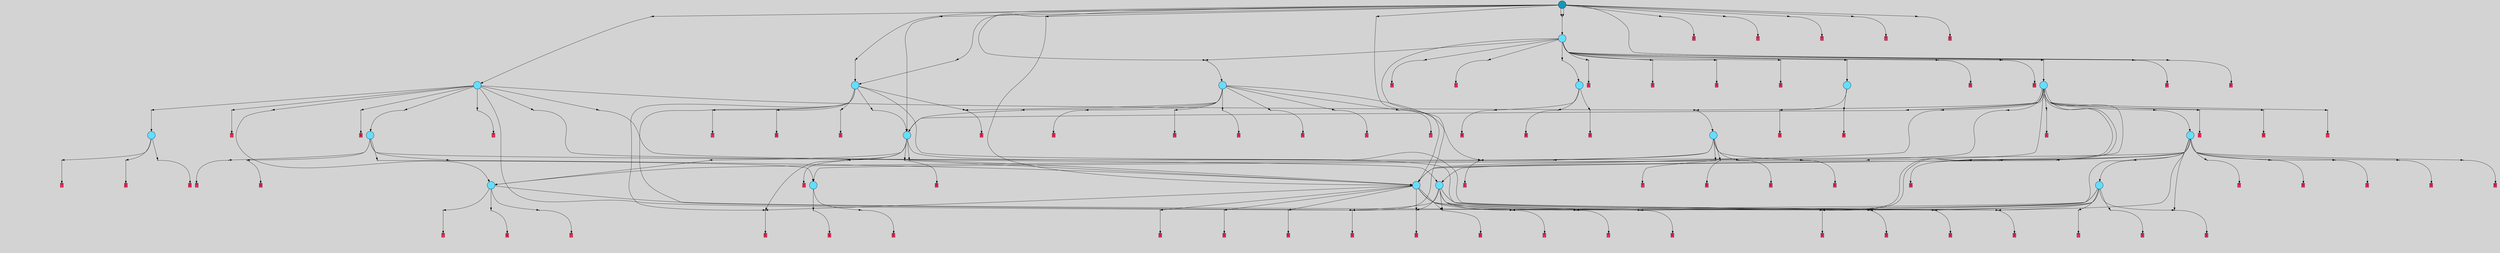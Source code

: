 // File exported with GEGELATI v1.3.1
// On the 2024-04-09 03:50:25
// With the File::TPGGraphDotExporter
digraph{
	graph[pad = "0.212, 0.055" bgcolor = lightgray]
	node[shape=circle style = filled label = ""]
		T2 [fillcolor="#66ddff"]
		T3 [fillcolor="#66ddff"]
		T4 [fillcolor="#66ddff"]
		T8 [fillcolor="#66ddff"]
		T137 [fillcolor="#66ddff"]
		T171 [fillcolor="#66ddff"]
		T191 [fillcolor="#66ddff"]
		T227 [fillcolor="#66ddff"]
		T237 [fillcolor="#66ddff"]
		T289 [fillcolor="#66ddff"]
		T340 [fillcolor="#66ddff"]
		T382 [fillcolor="#66ddff"]
		T428 [fillcolor="#66ddff"]
		T506 [fillcolor="#66ddff"]
		T552 [fillcolor="#66ddff"]
		T562 [fillcolor="#66ddff"]
		T812 [fillcolor="#66ddff"]
		T925 [fillcolor="#1199bb"]
		P23340 [fillcolor="#cccccc" shape=point] //
		I23340 [shape=box style=invis label="0|1&4|1#2|2#0|7#2|7#2|5#2|4&#92;n8|5&4|2#2|6#4|6#2|6#2|7#1|6&#92;n0|6&0|3#1|6#4|2#4|4#2|1#2|1&#92;n1|3&2|0#4|3#2|4#3|2#2|6#4|1&#92;n3|6&1|2#3|5#1|1#0|2#0|4#1|3&#92;n5|6&3|4#3|7#1|4#3|6#0|2#1|5&#92;n2|4&4|2#0|1#2|6#1|7#1|6#0|5&#92;n7|1&0|5#3|6#4|2#0|5#3|7#1|2&#92;n6|4&2|1#0|0#0|1#1|3#0|6#2|3&#92;n"]
		P23340 -> I23340[style=invis]
		A15282 [fillcolor="#ff3366" shape=box margin=0.03 width=0 height=0 label="2"]
		T2 -> P23340 -> A15282
		P23341 [fillcolor="#cccccc" shape=point] //
		I23341 [shape=box style=invis label="2|7&2|3#2|3#3|0#0|7#0|0#0|1&#92;n4|3&0|3#4|1#4|2#0|5#3|3#2|5&#92;n0|3&0|7#0|6#4|6#3|7#4|4#3|7&#92;n2|4&4|0#2|6#3|1#1|5#3|1#3|2&#92;n2|3&0|7#4|3#4|7#1|7#2|5#0|6&#92;n8|2&4|2#2|5#4|7#4|6#0|4#2|2&#92;n3|4&2|4#0|5#2|4#1|0#0|2#3|2&#92;n3|3&1|2#1|1#2|5#4|5#3|1#3|7&#92;n3|1&2|3#2|3#0|6#1|5#4|3#0|7&#92;n8|2&4|5#3|5#4|6#4|7#3|4#0|2&#92;n"]
		P23341 -> I23341[style=invis]
		A15283 [fillcolor="#ff3366" shape=box margin=0.03 width=0 height=0 label="3"]
		T2 -> P23341 -> A15283
		P23342 [fillcolor="#cccccc" shape=point] //
		I23342 [shape=box style=invis label="6|7&1|4#2|2#2|0#4|2#2|7#0|5&#92;n3|3&0|3#0|3#4|2#2|1#0|3#1|2&#92;n8|2&0|6#0|0#4|2#1|3#1|3#2|0&#92;n5|1&3|6#1|7#2|1#4|4#1|7#0|5&#92;n4|4&0|6#0|2#2|5#4|1#4|7#3|0&#92;n"]
		P23342 -> I23342[style=invis]
		A15284 [fillcolor="#ff3366" shape=box margin=0.03 width=0 height=0 label="3"]
		T3 -> P23342 -> A15284
		P23343 [fillcolor="#cccccc" shape=point] //
		I23343 [shape=box style=invis label="1|6&1|6#1|5#3|1#0|7#3|7#1|5&#92;n3|1&2|2#2|5#3|6#4|6#1|1#0|0&#92;n1|7&3|5#1|3#4|5#0|1#1|4#0|1&#92;n5|4&4|1#1|0#3|3#3|5#2|1#3|0&#92;n1|7&0|0#4|5#2|6#2|3#3|2#2|4&#92;n7|4&1|1#0|3#4|0#0|5#3|0#2|7&#92;n4|0&1|3#4|7#4|6#3|3#1|4#4|7&#92;n0|7&0|1#1|7#3|7#4|0#1|6#0|4&#92;n"]
		P23343 -> I23343[style=invis]
		A15285 [fillcolor="#ff3366" shape=box margin=0.03 width=0 height=0 label="4"]
		T3 -> P23343 -> A15285
		P23344 [fillcolor="#cccccc" shape=point] //
		I23344 [shape=box style=invis label="7|5&0|3#1|0#2|6#1|7#3|5#0|0&#92;n1|2&2|4#2|4#4|4#1|6#1|6#2|6&#92;n5|2&1|0#4|3#0|6#3|0#4|3#1|4&#92;n"]
		P23344 -> I23344[style=invis]
		A15286 [fillcolor="#ff3366" shape=box margin=0.03 width=0 height=0 label="4"]
		T4 -> P23344 -> A15286
		P23345 [fillcolor="#cccccc" shape=point] //
		I23345 [shape=box style=invis label="2|0&4|6#2|5#0|1#1|1#4|7#4|3&#92;n5|1&0|2#4|0#1|4#4|4#2|6#0|7&#92;n7|4&3|5#1|5#0|4#0|4#2|1#0|7&#92;n6|2&2|3#3|1#2|3#4|6#2|2#2|0&#92;n3|2&1|6#1|6#2|0#1|1#0|1#1|1&#92;n7|0&3|6#2|0#3|4#1|6#0|2#0|4&#92;n8|7&3|6#2|1#3|0#2|2#3|3#3|6&#92;n5|5&1|5#1|7#2|5#2|6#0|1#1|7&#92;n7|7&1|5#0|3#2|0#3|5#1|6#0|4&#92;n1|3&1|0#1|6#4|1#4|6#3|7#1|2&#92;n"]
		P23345 -> I23345[style=invis]
		A15287 [fillcolor="#ff3366" shape=box margin=0.03 width=0 height=0 label="5"]
		T4 -> P23345 -> A15287
		P23346 [fillcolor="#cccccc" shape=point] //
		I23346 [shape=box style=invis label="8|4&2|6#2|2#0|1#4|0#1|2#1|7&#92;n4|0&3|3#3|3#0|1#3|3#2|6#3|4&#92;n7|2&2|7#3|3#2|1#2|2#0|7#2|1&#92;n0|1&0|2#4|6#2|2#0|7#2|6#0|1&#92;n6|0&0|2#3|3#1|5#4|7#3|7#0|3&#92;n6|2&4|3#3|0#4|7#1|3#0|6#3|0&#92;n8|0&0|5#1|5#4|7#2|5#4|1#1|6&#92;n5|6&1|3#2|2#4|7#3|5#1|1#0|7&#92;n3|6&1|7#4|4#4|0#1|0#0|7#1|6&#92;n"]
		P23346 -> I23346[style=invis]
		A15288 [fillcolor="#ff3366" shape=box margin=0.03 width=0 height=0 label="8"]
		T8 -> P23346 -> A15288
		P23347 [fillcolor="#cccccc" shape=point] //
		I23347 [shape=box style=invis label="5|7&0|1#0|5#3|3#0|5#0|5#1|7&#92;n6|0&3|0#0|7#0|1#1|6#1|6#0|6&#92;n"]
		P23347 -> I23347[style=invis]
		A15289 [fillcolor="#ff3366" shape=box margin=0.03 width=0 height=0 label="0"]
		T8 -> P23347 -> A15289
		P23348 [fillcolor="#cccccc" shape=point] //
		I23348 [shape=box style=invis label="2|1&3|2#3|6#3|5#0|0#2|5#2|0&#92;n4|2&3|7#0|7#4|2#1|3#2|4#2|6&#92;n4|5&4|4#2|0#3|0#4|2#3|7#0|0&#92;n4|1&1|6#2|0#0|3#0|5#4|0#1|4&#92;n"]
		P23348 -> I23348[style=invis]
		A15290 [fillcolor="#ff3366" shape=box margin=0.03 width=0 height=0 label="7"]
		T2 -> P23348 -> A15290
		P23349 [fillcolor="#cccccc" shape=point] //
		I23349 [shape=box style=invis label="8|1&1|6#4|7#3|3#4|1#4|4#2|5&#92;n3|7&2|7#0|6#4|6#2|3#1|7#2|3&#92;n1|4&0|2#4|3#0|5#2|4#2|4#3|6&#92;n4|5&0|7#3|0#4|0#3|3#0|6#1|4&#92;n2|5&0|1#3|6#4|7#1|5#3|6#3|1&#92;n6|0&2|1#3|4#0|1#3|5#3|4#1|5&#92;n1|5&3|3#2|6#4|6#0|2#4|5#1|1&#92;n"]
		P23349 -> I23349[style=invis]
		A15291 [fillcolor="#ff3366" shape=box margin=0.03 width=0 height=0 label="6"]
		T8 -> P23349 -> A15291
		P23350 [fillcolor="#cccccc" shape=point] //
		I23350 [shape=box style=invis label="7|4&2|2#4|7#4|1#1|7#2|6#1|6&#92;n4|7&1|0#0|3#1|1#4|6#3|5#4|5&#92;n0|3&0|7#4|4#4|4#2|0#4|2#0|6&#92;n6|0&3|2#4|6#4|3#0|4#3|4#3|5&#92;n"]
		P23350 -> I23350[style=invis]
		A15292 [fillcolor="#ff3366" shape=box margin=0.03 width=0 height=0 label="5"]
		T137 -> P23350 -> A15292
		P23351 [fillcolor="#cccccc" shape=point] //
		I23351 [shape=box style=invis label="8|5&3|5#3|6#4|4#2|4#0|1#4|6&#92;n6|7&4|7#2|5#1|4#4|4#1|4#0|6&#92;n3|0&3|1#2|0#2|3#2|3#4|1#4|3&#92;n4|1&0|4#0|6#3|1#1|1#2|1#4|7&#92;n"]
		P23351 -> I23351[style=invis]
		A15293 [fillcolor="#ff3366" shape=box margin=0.03 width=0 height=0 label="7"]
		T137 -> P23351 -> A15293
		P23352 [fillcolor="#cccccc" shape=point] //
		I23352 [shape=box style=invis label="4|0&2|6#1|4#1|6#0|7#3|5#3|3&#92;n4|7&1|6#4|5#3|1#1|5#0|3#2|5&#92;n4|0&1|7#4|0#0|5#0|2#1|3#0|7&#92;n"]
		P23352 -> I23352[style=invis]
		A15294 [fillcolor="#ff3366" shape=box margin=0.03 width=0 height=0 label="4"]
		T137 -> P23352 -> A15294
		P23353 [fillcolor="#cccccc" shape=point] //
		I23353 [shape=box style=invis label="2|0&3|1#2|5#4|4#0|6#3|7#0|6&#92;n3|2&4|3#3|3#0|0#4|2#3|3#0|4&#92;n"]
		P23353 -> I23353[style=invis]
		A15295 [fillcolor="#ff3366" shape=box margin=0.03 width=0 height=0 label="7"]
		T137 -> P23353 -> A15295
		P23354 [fillcolor="#cccccc" shape=point] //
		I23354 [shape=box style=invis label="0|5&0|1#0|4#0|6#0|3#4|6#3|5&#92;n5|5&3|6#2|2#1|7#1|2#3|4#1|3&#92;n5|3&2|4#4|6#2|0#0|6#4|6#1|1&#92;n0|6&1|3#2|7#0|3#0|2#4|6#3|3&#92;n1|7&4|0#1|1#0|4#0|0#4|7#2|2&#92;n6|0&2|0#2|2#0|3#2|2#3|6#2|6&#92;n2|1&4|2#4|3#3|2#4|1#1|0#4|2&#92;n0|6&1|7#3|7#1|6#3|2#3|7#3|5&#92;n"]
		P23354 -> I23354[style=invis]
		A15296 [fillcolor="#ff3366" shape=box margin=0.03 width=0 height=0 label="0"]
		T171 -> P23354 -> A15296
		P23355 [fillcolor="#cccccc" shape=point] //
		I23355 [shape=box style=invis label="8|4&2|1#4|4#1|0#4|6#4|3#3|4&#92;n"]
		P23355 -> I23355[style=invis]
		A15297 [fillcolor="#ff3366" shape=box margin=0.03 width=0 height=0 label="5"]
		T171 -> P23355 -> A15297
		P23356 [fillcolor="#cccccc" shape=point] //
		I23356 [shape=box style=invis label="6|0&3|2#4|6#4|3#0|4#3|4#3|5&#92;n0|3&0|7#4|4#4|4#2|0#4|2#3|6&#92;n4|7&1|0#0|3#1|1#4|6#3|5#4|5&#92;n"]
		P23356 -> I23356[style=invis]
		A15298 [fillcolor="#ff3366" shape=box margin=0.03 width=0 height=0 label="5"]
		T171 -> P23356 -> A15298
		P23357 [fillcolor="#cccccc" shape=point] //
		I23357 [shape=box style=invis label="8|2&4|3#3|3#0|0#4|2#3|3#0|3&#92;n2|5&0|2#3|0#2|3#1|7#3|3#1|1&#92;n2|0&3|1#2|5#4|4#0|6#3|7#0|6&#92;n7|7&1|4#3|0#2|1#4|7#3|2#2|2&#92;n"]
		P23357 -> I23357[style=invis]
		A15299 [fillcolor="#ff3366" shape=box margin=0.03 width=0 height=0 label="7"]
		T171 -> P23357 -> A15299
		P23358 [fillcolor="#cccccc" shape=point] //
		I23358 [shape=box style=invis label="4|7&1|0#0|3#1|1#4|6#3|5#4|5&#92;n6|0&3|2#4|6#4|3#0|4#3|4#3|0&#92;n0|3&0|7#4|4#4|4#2|0#4|2#0|6&#92;n"]
		P23358 -> I23358[style=invis]
		A15300 [fillcolor="#ff3366" shape=box margin=0.03 width=0 height=0 label="5"]
		T171 -> P23358 -> A15300
		P23359 [fillcolor="#cccccc" shape=point] //
		I23359 [shape=box style=invis label="3|7&4|0#2|7#4|5#2|0#1|4#0|4&#92;n4|1&3|1#0|0#4|4#4|6#0|6#4|7&#92;n0|3&4|0#0|2#3|6#1|2#2|6#3|6&#92;n0|0&1|2#2|5#3|1#3|7#1|2#1|0&#92;n3|5&0|7#3|6#4|0#0|4#1|1#1|2&#92;n0|2&0|4#0|4#4|3#3|2#4|4#1|1&#92;n4|3&3|5#3|2#4|4#3|7#1|0#1|0&#92;n"]
		P23359 -> I23359[style=invis]
		A15301 [fillcolor="#ff3366" shape=box margin=0.03 width=0 height=0 label="5"]
		T171 -> P23359 -> A15301
		P23360 [fillcolor="#cccccc" shape=point] //
		I23360 [shape=box style=invis label="4|1&1|7#2|4#2|0#1|2#4|5#4|3&#92;n8|5&0|4#0|5#2|5#4|7#3|7#2|3&#92;n0|5&0|1#2|4#0|6#4|3#4|6#4|5&#92;n1|4&0|0#2|6#0|2#1|2#4|3#0|6&#92;n3|1&2|3#2|6#0|3#1|6#4|4#3|0&#92;n0|0&0|1#1|7#3|5#0|2#1|0#3|7&#92;n8|6&1|7#2|7#0|1#1|5#4|1#2|3&#92;n"]
		P23360 -> I23360[style=invis]
		A15302 [fillcolor="#ff3366" shape=box margin=0.03 width=0 height=0 label="0"]
		T171 -> P23360 -> A15302
		P23361 [fillcolor="#cccccc" shape=point] //
		I23361 [shape=box style=invis label="2|5&0|2#3|0#2|3#1|7#3|3#1|1&#92;n3|2&4|3#3|3#0|0#4|2#3|3#0|3&#92;n2|0&3|1#2|5#4|4#0|6#3|7#0|6&#92;n"]
		P23361 -> I23361[style=invis]
		A15303 [fillcolor="#ff3366" shape=box margin=0.03 width=0 height=0 label="7"]
		T171 -> P23361 -> A15303
		P23362 [fillcolor="#cccccc" shape=point] //
		I23362 [shape=box style=invis label="3|0&3|3#4|2#2|1#2|2#1|4#0|4&#92;n4|6&4|4#2|0#3|0#4|2#3|7#3|0&#92;n4|1&1|6#2|0#0|3#0|5#4|0#1|4&#92;n2|1&3|2#3|6#3|5#0|0#2|5#2|0&#92;n"]
		P23362 -> I23362[style=invis]
		A15304 [fillcolor="#ff3366" shape=box margin=0.03 width=0 height=0 label="7"]
		T171 -> P23362 -> A15304
		P23363 [fillcolor="#cccccc" shape=point] //
		I23363 [shape=box style=invis label="8|2&0|6#0|0#4|3#1|3#1|3#0|0&#92;n0|2&3|2#3|1#1|0#2|6#4|4#3|1&#92;n0|0&1|3#4|6#1|2#4|4#3|6#1|6&#92;n2|3&0|2#2|3#1|4#4|4#2|1#3|0&#92;n8|2&1|1#4|3#4|3#0|6#0|5#0|4&#92;n3|1&3|7#4|4#4|6#1|7#3|5#4|3&#92;n"]
		P23363 -> I23363[style=invis]
		A15305 [fillcolor="#ff3366" shape=box margin=0.03 width=0 height=0 label="3"]
		T171 -> P23363 -> A15305
		T191 -> P23354
		T191 -> P23356
		T191 -> P23358
		P23364 [fillcolor="#cccccc" shape=point] //
		I23364 [shape=box style=invis label="3|7&4|0#2|7#4|5#2|0#1|4#0|4&#92;n0|2&0|4#0|4#4|3#3|2#4|4#1|1&#92;n0|0&1|2#2|5#3|1#3|7#1|2#1|0&#92;n8|5&0|7#3|6#4|0#0|4#1|1#1|2&#92;n0|3&4|0#0|2#3|6#1|2#2|6#3|6&#92;n4|3&3|5#3|2#4|4#3|7#1|0#1|0&#92;n"]
		P23364 -> I23364[style=invis]
		A15306 [fillcolor="#ff3366" shape=box margin=0.03 width=0 height=0 label="5"]
		T191 -> P23364 -> A15306
		T191 -> P23360
		T191 -> P23361
		T191 -> P23362
		T191 -> P23363
		P23365 [fillcolor="#cccccc" shape=point] //
		I23365 [shape=box style=invis label="0|6&1|7#3|7#1|6#3|2#3|7#3|5&#92;n5|3&2|4#4|6#2|0#0|6#4|6#1|1&#92;n0|4&1|3#2|7#0|3#0|2#4|6#3|3&#92;n1|7&4|0#1|1#0|4#0|0#4|7#2|2&#92;n6|0&2|0#2|2#0|3#2|2#3|6#2|6&#92;n2|1&4|2#4|3#3|2#4|1#1|0#4|2&#92;n0|5&0|1#0|4#0|6#0|3#4|6#3|5&#92;n"]
		P23365 -> I23365[style=invis]
		A15307 [fillcolor="#ff3366" shape=box margin=0.03 width=0 height=0 label="0"]
		T191 -> P23365 -> A15307
		T227 -> P23354
		P23366 [fillcolor="#cccccc" shape=point] //
		I23366 [shape=box style=invis label="4|7&1|0#0|3#1|1#4|6#3|5#4|5&#92;n0|0&1|7#4|4#4|4#2|0#4|2#0|6&#92;n1|4&4|3#2|4#2|7#1|3#0|2#1|5&#92;n"]
		P23366 -> I23366[style=invis]
		A15308 [fillcolor="#ff3366" shape=box margin=0.03 width=0 height=0 label="5"]
		T227 -> P23366 -> A15308
		T227 -> P23364
		P23367 [fillcolor="#cccccc" shape=point] //
		I23367 [shape=box style=invis label="4|1&1|7#2|4#2|0#1|2#4|5#4|3&#92;n1|4&0|0#2|6#0|2#1|2#4|3#0|6&#92;n0|5&0|1#2|4#0|6#4|3#4|6#4|5&#92;n8|5&0|4#0|5#2|5#4|7#3|7#2|3&#92;n3|2&2|3#2|6#0|3#1|6#4|4#3|0&#92;n0|0&0|1#1|7#3|5#0|2#1|0#3|7&#92;n8|6&1|7#2|7#0|1#1|5#4|1#2|3&#92;n8|3&1|3#0|6#1|5#4|5#3|7#0|5&#92;n"]
		P23367 -> I23367[style=invis]
		A15309 [fillcolor="#ff3366" shape=box margin=0.03 width=0 height=0 label="0"]
		T227 -> P23367 -> A15309
		T227 -> P23361
		T227 -> P23362
		T227 -> P23365
		P23368 [fillcolor="#cccccc" shape=point] //
		I23368 [shape=box style=invis label="4|7&4|5#3|7#3|2#2|6#0|0#0|0&#92;n5|3&0|4#4|6#2|0#0|6#4|6#3|1&#92;n4|1&1|1#2|4#2|0#1|2#4|5#4|3&#92;n0|5&0|1#0|4#0|6#0|3#4|6#3|7&#92;n8|1&4|2#4|3#3|2#4|1#1|0#4|6&#92;n0|0&3|1#1|7#3|5#4|2#1|0#3|7&#92;n3|4&3|6#0|2#1|7#0|7#2|3#3|5&#92;n2|5&4|7#2|4#1|2#4|0#4|6#4|4&#92;n"]
		P23368 -> I23368[style=invis]
		A15310 [fillcolor="#ff3366" shape=box margin=0.03 width=0 height=0 label="0"]
		T227 -> P23368 -> A15310
		P23369 [fillcolor="#cccccc" shape=point] //
		I23369 [shape=box style=invis label="1|6&2|4#0|1#2|5#4|2#0|6#0|6&#92;n5|3&0|0#3|5#0|2#4|3#0|4#1|1&#92;n4|3&2|1#0|6#1|0#4|6#3|2#3|4&#92;n4|4&4|4#4|3#1|2#1|0#2|0#4|1&#92;n0|1&1|2#3|2#2|4#1|5#4|3#4|1&#92;n2|0&0|1#3|5#4|6#3|5#4|7#3|1&#92;n"]
		P23369 -> I23369[style=invis]
		A15311 [fillcolor="#ff3366" shape=box margin=0.03 width=0 height=0 label="5"]
		T227 -> P23369 -> A15311
		P23370 [fillcolor="#cccccc" shape=point] //
		I23370 [shape=box style=invis label="5|3&4|4#4|6#2|0#0|6#2|6#3|1&#92;n6|1&0|0#3|1#2|7#1|3#4|6#0|5&#92;n4|0&0|7#1|0#4|4#1|3#1|2#3|7&#92;n0|5&0|1#2|4#0|6#0|3#4|6#4|4&#92;n4|1&2|5#0|3#2|5#3|4#4|5#1|6&#92;n8|1&2|2#4|3#3|2#4|1#1|0#4|6&#92;n8|6&1|7#2|7#1|6#2|5#4|1#3|3&#92;n0|0&0|1#1|7#3|5#4|2#1|0#3|7&#92;n"]
		P23370 -> I23370[style=invis]
		T237 -> P23370 -> T137
		P23371 [fillcolor="#cccccc" shape=point] //
		I23371 [shape=box style=invis label="1|3&2|5#1|3#4|7#3|4#0|0#1|3&#92;n1|2&1|2#2|6#1|4#0|4#0|5#4|6&#92;n6|0&3|7#4|6#4|6#1|5#0|6#3|0&#92;n0|5&2|3#1|4#3|4#0|4#3|2#0|4&#92;n8|1&4|0#4|3#3|5#1|6#2|2#0|0&#92;n8|7&1|0#4|1#2|1#3|1#1|7#0|2&#92;n3|7&3|3#3|7#4|1#2|5#1|3#2|2&#92;n1|2&3|6#4|6#2|5#3|5#0|3#3|3&#92;n6|1&1|3#2|1#1|1#3|0#2|2#4|1&#92;n2|7&1|3#2|7#1|4#4|1#1|5#3|1&#92;n"]
		P23371 -> I23371[style=invis]
		A15312 [fillcolor="#ff3366" shape=box margin=0.03 width=0 height=0 label="1"]
		T237 -> P23371 -> A15312
		P23372 [fillcolor="#cccccc" shape=point] //
		I23372 [shape=box style=invis label="4|7&1|2#0|1#0|5#3|5#2|5#4|4&#92;n3|0&4|5#1|5#1|2#0|2#3|1#4|0&#92;n2|6&1|2#0|4#3|1#4|1#1|6#0|6&#92;n"]
		P23372 -> I23372[style=invis]
		A15313 [fillcolor="#ff3366" shape=box margin=0.03 width=0 height=0 label="7"]
		T237 -> P23372 -> A15313
		P23373 [fillcolor="#cccccc" shape=point] //
		I23373 [shape=box style=invis label="0|0&0|4#1|7#3|5#4|2#1|0#3|7&#92;n4|1&1|7#2|4#2|0#1|2#4|5#4|3&#92;n4|3&4|3#4|3#2|6#0|4#2|6#0|0&#92;n5|3&0|4#4|6#2|0#0|6#4|6#3|1&#92;n8|6&1|7#2|7#1|1#1|5#4|1#3|3&#92;n7|7&4|4#0|1#3|4#4|1#4|3#2|3&#92;n0|5&0|1#2|4#0|6#0|3#4|6#4|4&#92;n"]
		P23373 -> I23373[style=invis]
		A15314 [fillcolor="#ff3366" shape=box margin=0.03 width=0 height=0 label="0"]
		T237 -> P23373 -> A15314
		P23374 [fillcolor="#cccccc" shape=point] //
		I23374 [shape=box style=invis label="4|1&1|7#2|4#2|0#1|2#4|5#4|3&#92;n0|0&0|1#1|7#3|5#4|2#1|0#3|7&#92;n0|5&0|1#2|4#0|6#0|3#4|6#4|4&#92;n8|1&4|2#4|3#3|2#4|1#1|0#4|6&#92;n8|6&1|7#2|7#1|1#1|5#4|1#3|3&#92;n5|3&0|4#4|6#2|0#0|6#4|6#3|1&#92;n"]
		P23374 -> I23374[style=invis]
		A15315 [fillcolor="#ff3366" shape=box margin=0.03 width=0 height=0 label="0"]
		T237 -> P23374 -> A15315
		P23375 [fillcolor="#cccccc" shape=point] //
		I23375 [shape=box style=invis label="8|5&0|7#3|3#0|6#3|3#1|1#4|7&#92;n5|3&0|4#4|6#2|0#0|6#4|6#3|1&#92;n4|1&1|1#2|4#2|0#1|2#4|5#4|3&#92;n8|1&4|2#4|3#3|2#3|1#1|0#4|6&#92;n0|5&0|1#0|4#0|6#0|3#4|6#3|7&#92;n0|0&2|1#1|7#3|5#4|2#1|0#3|7&#92;n4|7&4|5#3|7#3|2#2|6#0|0#0|0&#92;n3|4&3|6#0|2#1|7#0|7#2|3#3|5&#92;n2|5&4|7#2|4#1|2#4|0#4|6#4|4&#92;n"]
		P23375 -> I23375[style=invis]
		A15316 [fillcolor="#ff3366" shape=box margin=0.03 width=0 height=0 label="0"]
		T237 -> P23375 -> A15316
		P23376 [fillcolor="#cccccc" shape=point] //
		I23376 [shape=box style=invis label="7|7&3|3#3|3#0|3#0|6#4|2#0|1&#92;n5|1&1|2#2|4#0|5#0|7#0|0#2|1&#92;n8|4&4|6#0|7#2|2#0|1#1|6#3|6&#92;n4|4&2|6#0|7#0|6#3|0#1|3#4|3&#92;n3|2&0|4#4|0#2|3#1|6#3|2#4|5&#92;n0|0&0|1#1|7#3|5#4|2#3|0#1|7&#92;n0|3&0|6#1|3#4|4#1|3#1|3#4|5&#92;n0|5&0|1#0|4#0|6#0|2#1|6#3|7&#92;n5|7&1|1#0|0#4|3#4|0#4|3#4|0&#92;n"]
		P23376 -> I23376[style=invis]
		A15317 [fillcolor="#ff3366" shape=box margin=0.03 width=0 height=0 label="0"]
		T289 -> P23376 -> A15317
		T289 -> P23371
		P23377 [fillcolor="#cccccc" shape=point] //
		I23377 [shape=box style=invis label="7|0&1|7#4|2#4|2#4|4#3|4#1|0&#92;n6|6&1|3#0|5#3|3#3|7#3|3#2|0&#92;n7|3&1|3#4|4#4|7#2|7#4|0#1|2&#92;n5|2&1|3#4|1#0|3#0|1#3|0#3|6&#92;n0|7&3|1#4|7#3|4#2|0#2|0#1|1&#92;n"]
		P23377 -> I23377[style=invis]
		A15318 [fillcolor="#ff3366" shape=box margin=0.03 width=0 height=0 label="7"]
		T289 -> P23377 -> A15318
		P23378 [fillcolor="#cccccc" shape=point] //
		I23378 [shape=box style=invis label="7|0&0|4#1|7#0|3#0|2#1|6#3|2&#92;n1|2&0|4#4|7#3|4#1|2#0|1#3|6&#92;n6|1&3|7#0|7#0|7#1|3#1|2#2|7&#92;n4|1&0|0#2|3#1|2#2|7#4|2#1|3&#92;n0|1&3|6#3|0#2|3#0|3#4|7#3|2&#92;n6|3&2|7#1|0#4|7#1|1#2|5#0|5&#92;n"]
		P23378 -> I23378[style=invis]
		T289 -> P23378 -> T4
		P23379 [fillcolor="#cccccc" shape=point] //
		I23379 [shape=box style=invis label="7|5&0|2#3|1#0|5#2|7#3|6#3|2&#92;n8|1&2|4#2|7#4|4#0|3#3|6#2|4&#92;n4|3&1|1#0|1#4|5#3|7#2|3#0|4&#92;n2|0&4|0#4|2#0|5#1|1#0|7#2|4&#92;n1|2&4|3#3|7#0|7#1|3#4|3#0|5&#92;n6|2&3|2#4|6#1|6#2|6#1|4#0|2&#92;n0|4&1|4#4|6#1|7#3|7#4|1#1|7&#92;n"]
		P23379 -> I23379[style=invis]
		T289 -> P23379 -> T227
		T340 -> P23350
		P23380 [fillcolor="#cccccc" shape=point] //
		I23380 [shape=box style=invis label="8|0&1|2#3|1#3|7#1|2#3|2#0|7&#92;n8|7&4|4#1|5#1|0#0|2#3|2#1|5&#92;n8|5&2|1#1|1#2|1#3|2#4|3#3|1&#92;n4|5&1|1#0|2#1|5#2|6#0|6#3|2&#92;n"]
		P23380 -> I23380[style=invis]
		T340 -> P23380 -> T191
		P23381 [fillcolor="#cccccc" shape=point] //
		I23381 [shape=box style=invis label="3|0&4|1#2|7#4|4#0|3#3|7#2|4&#92;n4|4&4|7#4|3#4|4#0|1#4|4#0|1&#92;n4|1&1|4#4|3#3|4#2|4#4|6#2|7&#92;n3|1&4|3#4|2#3|3#4|3#3|0#3|0&#92;n"]
		P23381 -> I23381[style=invis]
		A15319 [fillcolor="#ff3366" shape=box margin=0.03 width=0 height=0 label="7"]
		T340 -> P23381 -> A15319
		T340 -> P23371
		P23382 [fillcolor="#cccccc" shape=point] //
		I23382 [shape=box style=invis label="4|7&4|5#3|7#3|2#2|6#0|0#0|0&#92;n5|3&0|4#4|6#2|0#0|6#4|6#3|1&#92;n4|1&1|1#2|4#2|0#1|2#4|5#4|3&#92;n0|0&0|1#1|7#3|5#2|2#1|0#3|7&#92;n0|5&0|1#0|4#0|6#0|3#4|6#3|7&#92;n3|4&3|6#0|2#1|7#0|7#2|3#3|5&#92;n1|6&0|1#2|1#4|4#1|2#3|7#0|0&#92;n2|5&4|7#2|4#1|2#4|0#4|6#4|4&#92;n"]
		P23382 -> I23382[style=invis]
		A15320 [fillcolor="#ff3366" shape=box margin=0.03 width=0 height=0 label="0"]
		T340 -> P23382 -> A15320
		T340 -> P23363
		P23383 [fillcolor="#cccccc" shape=point] //
		I23383 [shape=box style=invis label="0|0&0|1#1|7#3|5#2|2#1|0#3|7&#92;n4|1&1|1#2|4#2|0#1|2#4|5#4|3&#92;n0|5&0|1#0|4#0|6#0|3#4|6#3|7&#92;n3|4&3|6#0|2#1|7#0|7#2|5#3|5&#92;n4|5&4|5#3|0#3|3#0|4#0|6#1|2&#92;n2|5&2|5#1|5#2|4#0|3#2|6#2|7&#92;n3|6&0|1#2|1#4|4#1|2#3|7#0|0&#92;n2|5&4|7#2|4#1|2#4|0#4|6#4|4&#92;n"]
		P23383 -> I23383[style=invis]
		A15321 [fillcolor="#ff3366" shape=box margin=0.03 width=0 height=0 label="0"]
		T340 -> P23383 -> A15321
		T340 -> P23359
		P23384 [fillcolor="#cccccc" shape=point] //
		I23384 [shape=box style=invis label="8|2&0|6#0|0#4|3#1|3#1|3#0|0&#92;n3|1&3|7#4|4#4|6#1|7#3|5#4|3&#92;n0|0&1|3#4|6#1|2#4|4#3|6#1|6&#92;n2|3&0|2#2|3#1|4#4|4#2|1#3|0&#92;n8|2&1|1#4|3#4|3#0|6#0|5#0|4&#92;n7|3&0|4#1|2#4|2#3|0#1|1#2|2&#92;n0|2&3|2#3|1#1|0#2|7#4|4#3|1&#92;n"]
		P23384 -> I23384[style=invis]
		A15322 [fillcolor="#ff3366" shape=box margin=0.03 width=0 height=0 label="3"]
		T340 -> P23384 -> A15322
		P23385 [fillcolor="#cccccc" shape=point] //
		I23385 [shape=box style=invis label="1|0&3|5#2|3#4|4#0|0#1|7#1|5&#92;n3|1&0|0#1|7#2|3#1|4#1|3#1|7&#92;n"]
		P23385 -> I23385[style=invis]
		A15323 [fillcolor="#ff3366" shape=box margin=0.03 width=0 height=0 label="5"]
		T340 -> P23385 -> A15323
		P23386 [fillcolor="#cccccc" shape=point] //
		I23386 [shape=box style=invis label="7|5&3|5#3|1#0|5#2|7#3|6#3|2&#92;n8|1&2|4#2|7#4|4#0|3#3|6#2|4&#92;n4|3&1|1#0|1#4|5#3|7#2|3#0|4&#92;n2|0&4|0#4|2#0|5#1|1#0|7#2|4&#92;n6|2&3|2#4|6#1|6#2|6#1|4#0|2&#92;n0|4&1|4#4|6#1|7#3|7#4|1#1|7&#92;n"]
		P23386 -> I23386[style=invis]
		T340 -> P23386 -> T227
		P23387 [fillcolor="#cccccc" shape=point] //
		I23387 [shape=box style=invis label="3|4&3|6#4|1#1|5#4|7#4|3#2|4&#92;n7|0&3|5#4|2#3|1#0|0#2|4#4|7&#92;n0|3&4|6#4|3#2|5#0|2#2|6#3|1&#92;n"]
		P23387 -> I23387[style=invis]
		T340 -> P23387 -> T171
		P23388 [fillcolor="#cccccc" shape=point] //
		I23388 [shape=box style=invis label="4|3&4|3#4|3#2|6#0|4#2|6#0|3&#92;n4|1&1|7#2|4#2|0#1|2#4|5#4|3&#92;n0|5&0|1#2|4#0|6#0|3#4|6#4|4&#92;n8|6&1|7#2|7#1|1#1|5#4|1#3|3&#92;n0|0&0|4#1|7#3|5#3|2#1|0#3|7&#92;n"]
		P23388 -> I23388[style=invis]
		A15324 [fillcolor="#ff3366" shape=box margin=0.03 width=0 height=0 label="0"]
		T340 -> P23388 -> A15324
		P23389 [fillcolor="#cccccc" shape=point] //
		I23389 [shape=box style=invis label="7|5&0|2#3|1#0|5#2|7#3|6#3|2&#92;n1|2&4|3#3|7#0|7#1|3#4|3#0|5&#92;n4|3&1|1#0|1#4|5#3|7#2|3#0|4&#92;n8|1&2|4#2|7#4|4#0|3#3|6#2|4&#92;n7|0&4|0#4|2#0|5#1|1#0|7#4|4&#92;n6|2&3|2#4|6#1|6#2|6#1|4#0|2&#92;n0|4&1|4#4|6#1|7#3|7#4|1#1|7&#92;n"]
		P23389 -> I23389[style=invis]
		T382 -> P23389 -> T227
		T382 -> P23368
		P23390 [fillcolor="#cccccc" shape=point] //
		I23390 [shape=box style=invis label="5|3&4|4#4|6#2|0#0|6#2|6#3|1&#92;n0|0&0|1#1|7#3|5#4|2#1|0#3|7&#92;n4|0&0|7#1|0#4|4#1|3#1|2#3|7&#92;n0|5&0|1#2|4#0|6#0|3#4|6#4|4&#92;n8|1&2|2#4|3#3|2#4|1#1|0#4|6&#92;n8|6&1|7#2|7#1|6#2|5#4|1#3|3&#92;n6|0&1|3#0|4#1|3#4|4#4|1#2|6&#92;n6|4&0|0#3|1#2|7#1|3#4|6#0|5&#92;n"]
		P23390 -> I23390[style=invis]
		T382 -> P23390 -> T137
		P23391 [fillcolor="#cccccc" shape=point] //
		I23391 [shape=box style=invis label="1|3&2|5#1|3#4|7#3|4#0|0#1|3&#92;n1|2&1|2#2|6#1|4#0|4#0|5#4|6&#92;n6|0&3|7#4|6#4|6#1|5#0|6#3|0&#92;n0|5&2|3#1|4#3|4#0|4#3|2#0|4&#92;n8|1&4|0#4|3#3|5#1|6#2|2#0|0&#92;n8|7&1|0#4|1#2|1#3|1#1|7#0|2&#92;n2|7&1|3#2|7#1|4#4|1#1|5#3|1&#92;n1|2&3|6#4|5#2|5#3|5#0|3#3|3&#92;n6|1&1|3#2|1#1|1#3|0#2|2#4|1&#92;n3|7&3|3#3|7#4|1#2|5#1|3#2|2&#92;n"]
		P23391 -> I23391[style=invis]
		A15325 [fillcolor="#ff3366" shape=box margin=0.03 width=0 height=0 label="1"]
		T382 -> P23391 -> A15325
		P23392 [fillcolor="#cccccc" shape=point] //
		I23392 [shape=box style=invis label="4|7&4|5#3|7#3|2#2|6#0|0#0|0&#92;n4|1&1|1#2|4#2|0#1|2#4|5#4|3&#92;n0|0&0|1#1|7#3|5#4|2#1|0#3|7&#92;n0|5&0|1#0|4#0|6#0|3#1|6#3|7&#92;n3|4&3|6#0|2#1|7#0|7#2|3#3|5&#92;n2|5&4|7#2|4#1|2#4|0#4|6#4|4&#92;n1|6&0|3#2|1#4|4#1|2#3|7#0|0&#92;n1|3&4|3#4|1#4|3#0|5#1|3#2|5&#92;n"]
		P23392 -> I23392[style=invis]
		A15326 [fillcolor="#ff3366" shape=box margin=0.03 width=0 height=0 label="0"]
		T382 -> P23392 -> A15326
		T382 -> P23350
		P23393 [fillcolor="#cccccc" shape=point] //
		I23393 [shape=box style=invis label="4|0&0|7#1|0#4|4#1|3#1|2#3|7&#92;n5|3&4|4#4|6#2|0#0|6#3|6#3|1&#92;n0|0&0|1#1|7#3|5#4|2#1|0#3|7&#92;n6|1&0|0#3|5#2|7#1|3#4|6#4|3&#92;n4|1&2|5#0|3#2|5#3|4#4|5#1|6&#92;n1|5&3|7#1|4#2|2#2|3#3|7#2|2&#92;n8|1&2|2#4|3#3|2#4|1#1|0#4|6&#92;n"]
		P23393 -> I23393[style=invis]
		T428 -> P23393 -> T137
		P23394 [fillcolor="#cccccc" shape=point] //
		I23394 [shape=box style=invis label="7|5&0|2#3|1#0|5#2|7#3|6#3|2&#92;n2|0&4|0#4|2#0|5#1|1#0|7#4|4&#92;n4|3&1|1#0|1#4|5#3|7#2|3#0|4&#92;n8|1&2|4#2|7#4|4#0|3#3|6#2|4&#92;n1|2&4|3#3|7#0|7#1|3#4|3#0|5&#92;n6|2&3|2#4|6#1|6#2|6#1|4#0|2&#92;n0|4&1|4#4|6#1|7#3|7#4|1#1|7&#92;n"]
		P23394 -> I23394[style=invis]
		T428 -> P23394 -> T227
		P23395 [fillcolor="#cccccc" shape=point] //
		I23395 [shape=box style=invis label="6|4&0|0#3|1#2|7#1|3#4|6#0|5&#92;n0|0&0|1#1|7#3|5#4|2#2|0#3|7&#92;n8|1&2|2#4|3#3|2#4|1#1|0#4|6&#92;n0|5&0|1#2|4#0|6#0|3#4|6#4|4&#92;n3|5&0|1#3|3#4|6#1|4#0|2#4|7&#92;n4|0&0|7#1|0#4|4#1|3#1|2#3|7&#92;n8|6&1|7#2|7#1|6#2|5#4|1#3|3&#92;n6|0&1|3#0|4#1|3#4|4#4|1#2|6&#92;n5|3&4|4#4|6#2|0#0|6#2|6#3|1&#92;n4|3&2|5#2|1#3|3#3|1#4|5#4|6&#92;n"]
		P23395 -> I23395[style=invis]
		T428 -> P23395 -> T237
		P23396 [fillcolor="#cccccc" shape=point] //
		I23396 [shape=box style=invis label="4|1&1|7#2|4#2|0#1|2#4|5#4|3&#92;n0|5&4|2#3|1#0|4#4|7#3|4#4|6&#92;n8|6&1|7#2|7#1|2#1|5#4|1#3|3&#92;n5|3&0|4#4|0#2|0#0|6#4|6#3|1&#92;n4|5&4|4#1|2#0|1#2|6#0|3#1|0&#92;n8|4&4|6#2|1#4|1#1|6#0|1#4|0&#92;n0|5&0|1#2|4#0|6#0|3#4|4#4|4&#92;n0|0&0|4#1|7#3|5#4|2#1|0#3|7&#92;n"]
		P23396 -> I23396[style=invis]
		T428 -> P23396 -> T289
		P23397 [fillcolor="#cccccc" shape=point] //
		I23397 [shape=box style=invis label="2|1&3|2#3|6#3|0#4|0#2|7#2|0&#92;n7|1&0|1#4|2#1|7#4|7#4|2#1|5&#92;n6|2&2|0#4|5#3|7#4|7#1|1#3|0&#92;n2|4&3|0#0|0#3|6#4|5#4|5#0|7&#92;n2|6&2|5#4|6#4|7#2|6#1|5#2|4&#92;n2|5&1|2#4|7#2|7#4|5#1|6#4|7&#92;n7|7&0|6#4|6#3|0#0|4#4|2#2|1&#92;n4|3&2|1#1|5#0|0#1|3#2|4#0|3&#92;n0|0&3|1#4|2#1|1#2|6#1|4#1|7&#92;n"]
		P23397 -> I23397[style=invis]
		A15327 [fillcolor="#ff3366" shape=box margin=0.03 width=0 height=0 label="7"]
		T428 -> P23397 -> A15327
		T428 -> P23356
		P23398 [fillcolor="#cccccc" shape=point] //
		I23398 [shape=box style=invis label="4|7&1|6#4|5#3|1#1|5#0|3#2|5&#92;n4|0&2|6#1|4#1|6#0|7#1|5#3|3&#92;n4|0&1|7#4|0#0|5#0|2#1|3#0|7&#92;n"]
		P23398 -> I23398[style=invis]
		A15328 [fillcolor="#ff3366" shape=box margin=0.03 width=0 height=0 label="4"]
		T428 -> P23398 -> A15328
		P23399 [fillcolor="#cccccc" shape=point] //
		I23399 [shape=box style=invis label="2|1&3|2#3|6#3|6#0|0#2|5#2|0&#92;n4|5&4|4#2|0#3|0#4|2#3|7#0|0&#92;n2|0&2|0#4|1#3|7#4|5#2|4#4|0&#92;n"]
		P23399 -> I23399[style=invis]
		A15329 [fillcolor="#ff3366" shape=box margin=0.03 width=0 height=0 label="7"]
		T428 -> P23399 -> A15329
		P23400 [fillcolor="#cccccc" shape=point] //
		I23400 [shape=box style=invis label="4|5&1|1#0|2#1|5#2|6#0|6#3|2&#92;n8|7&4|4#1|5#1|0#0|2#3|2#1|5&#92;n8|5&2|1#1|0#2|1#3|2#4|3#3|1&#92;n8|0&1|2#3|1#3|7#1|2#3|2#0|7&#92;n"]
		P23400 -> I23400[style=invis]
		T428 -> P23400 -> T191
		P23401 [fillcolor="#cccccc" shape=point] //
		I23401 [shape=box style=invis label="0|0&1|3#4|6#1|2#4|4#3|1#1|6&#92;n3|1&3|7#4|4#4|6#1|7#3|5#1|3&#92;n7|3&0|4#1|2#4|2#3|0#1|1#2|2&#92;n7|5&4|0#3|4#4|0#2|2#4|0#2|2&#92;n8|2&1|1#4|3#4|3#0|6#0|5#0|4&#92;n0|2&3|2#3|1#1|0#2|7#4|4#3|1&#92;n"]
		P23401 -> I23401[style=invis]
		T428 -> P23401 -> T2
		P23402 [fillcolor="#cccccc" shape=point] //
		I23402 [shape=box style=invis label="4|2&3|5#0|7#4|2#1|3#2|4#2|6&#92;n5|3&1|7#4|7#1|5#3|7#3|4#0|1&#92;n2|1&3|2#3|6#3|5#0|0#2|5#2|0&#92;n5|1&0|4#3|2#1|3#1|4#2|0#3|5&#92;n4|5&4|4#2|0#3|0#4|2#3|7#0|0&#92;n4|1&1|6#2|0#0|3#0|5#4|0#1|2&#92;n"]
		P23402 -> I23402[style=invis]
		A15330 [fillcolor="#ff3366" shape=box margin=0.03 width=0 height=0 label="7"]
		T506 -> P23402 -> A15330
		P23403 [fillcolor="#cccccc" shape=point] //
		I23403 [shape=box style=invis label="7|6&4|5#0|1#2|3#0|1#3|5#1|7&#92;n3|6&2|4#0|4#2|7#2|3#4|1#2|6&#92;n6|2&1|4#1|7#2|3#3|5#1|0#3|2&#92;n5|0&4|5#1|0#2|1#4|0#4|4#0|0&#92;n1|5&4|5#4|0#2|6#1|3#1|6#2|3&#92;n1|7&1|6#4|3#0|0#4|4#2|6#1|5&#92;n4|3&1|2#3|2#4|5#4|5#4|1#0|1&#92;n"]
		P23403 -> I23403[style=invis]
		A15331 [fillcolor="#ff3366" shape=box margin=0.03 width=0 height=0 label="5"]
		T506 -> P23403 -> A15331
		P23404 [fillcolor="#cccccc" shape=point] //
		I23404 [shape=box style=invis label="3|6&3|4#3|7#2|4#4|0#1|4#3|5&#92;n4|3&3|1#1|3#0|4#3|2#3|6#3|3&#92;n8|7&4|0#2|7#4|5#2|0#1|4#0|6&#92;n3|0&1|2#2|5#3|1#3|7#1|2#1|0&#92;n0|3&4|0#0|2#3|6#1|2#2|6#3|6&#92;n3|5&0|7#3|6#4|0#0|4#1|1#1|2&#92;n4|3&3|5#3|2#4|4#3|7#1|0#1|0&#92;n2|4&2|4#3|0#0|3#4|6#4|3#2|4&#92;n"]
		P23404 -> I23404[style=invis]
		A15332 [fillcolor="#ff3366" shape=box margin=0.03 width=0 height=0 label="5"]
		T506 -> P23404 -> A15332
		P23405 [fillcolor="#cccccc" shape=point] //
		I23405 [shape=box style=invis label="0|1&0|2#4|6#2|2#0|7#2|6#0|1&#92;n4|0&3|3#3|3#0|1#3|3#2|6#3|4&#92;n7|2&2|7#3|3#2|1#2|2#0|7#2|1&#92;n8|4&2|6#2|2#0|1#4|0#1|2#1|7&#92;n6|0&0|2#3|3#1|5#4|7#3|7#0|3&#92;n2|7&4|6#0|5#4|3#0|3#3|7#0|5&#92;n6|2&4|3#3|0#4|7#1|3#0|6#3|0&#92;n8|0&0|5#1|5#4|7#2|5#4|1#1|6&#92;n5|6&1|3#2|2#4|7#3|5#1|1#0|5&#92;n3|6&1|7#4|4#4|0#1|0#0|7#1|6&#92;n"]
		P23405 -> I23405[style=invis]
		T506 -> P23405 -> T382
		P23406 [fillcolor="#cccccc" shape=point] //
		I23406 [shape=box style=invis label="4|7&1|0#0|3#1|1#4|6#3|5#2|5&#92;n0|3&0|7#4|4#4|4#2|0#4|2#0|6&#92;n8|6&2|7#3|2#2|7#1|2#3|0#0|7&#92;n6|0&3|2#4|6#4|3#0|4#3|4#3|5&#92;n"]
		P23406 -> I23406[style=invis]
		A15333 [fillcolor="#ff3366" shape=box margin=0.03 width=0 height=0 label="5"]
		T506 -> P23406 -> A15333
		P23407 [fillcolor="#cccccc" shape=point] //
		I23407 [shape=box style=invis label="8|2&0|6#0|0#4|3#1|3#1|3#0|0&#92;n0|2&3|2#3|1#1|0#2|6#4|4#3|1&#92;n3|0&4|4#2|1#3|2#3|3#2|3#0|2&#92;n0|0&1|3#4|6#1|2#4|4#3|6#1|6&#92;n0|1&3|7#4|4#4|6#1|7#3|5#4|3&#92;n8|2&1|1#4|3#4|3#0|6#0|5#0|4&#92;n2|3&0|2#2|3#1|4#4|4#2|1#3|0&#92;n"]
		P23407 -> I23407[style=invis]
		A15334 [fillcolor="#ff3366" shape=box margin=0.03 width=0 height=0 label="3"]
		T506 -> P23407 -> A15334
		P23408 [fillcolor="#cccccc" shape=point] //
		I23408 [shape=box style=invis label="4|7&1|0#0|2#1|1#4|6#3|5#4|5&#92;n7|4&2|2#4|7#4|1#1|7#2|6#1|6&#92;n5|4&3|6#2|1#2|5#2|1#2|7#1|0&#92;n0|3&0|7#4|4#4|4#2|0#4|2#0|6&#92;n6|0&3|2#4|6#4|3#0|4#3|4#3|5&#92;n"]
		P23408 -> I23408[style=invis]
		A15335 [fillcolor="#ff3366" shape=box margin=0.03 width=0 height=0 label="5"]
		T506 -> P23408 -> A15335
		P23409 [fillcolor="#cccccc" shape=point] //
		I23409 [shape=box style=invis label="1|3&2|5#1|3#4|7#3|4#0|0#1|3&#92;n1|2&1|2#2|6#1|4#0|4#0|5#4|6&#92;n8|7&1|0#4|1#2|1#3|1#1|7#0|2&#92;n0|5&2|3#1|4#3|4#3|4#3|2#0|4&#92;n8|1&4|0#4|3#3|5#1|6#2|2#0|0&#92;n6|0&3|7#4|6#4|6#1|5#0|6#3|0&#92;n3|7&3|3#3|7#4|1#2|5#1|3#2|2&#92;n1|2&3|6#4|6#2|5#3|5#0|3#3|3&#92;n6|1&1|3#2|1#1|1#3|0#2|2#4|1&#92;n2|7&1|3#2|7#1|4#4|1#1|5#3|1&#92;n"]
		P23409 -> I23409[style=invis]
		A15336 [fillcolor="#ff3366" shape=box margin=0.03 width=0 height=0 label="1"]
		T506 -> P23409 -> A15336
		T506 -> P23371
		T552 -> P23350
		P23410 [fillcolor="#cccccc" shape=point] //
		I23410 [shape=box style=invis label="1|0&3|7#4|6#4|6#1|5#0|6#3|0&#92;n8|1&2|0#4|3#3|5#1|6#2|2#1|0&#92;n3|7&3|3#3|7#4|1#2|5#1|5#2|2&#92;n6|1&1|3#2|1#4|1#3|0#2|2#4|1&#92;n0|5&2|2#4|4#3|2#0|3#3|2#0|4&#92;n"]
		P23410 -> I23410[style=invis]
		A15337 [fillcolor="#ff3366" shape=box margin=0.03 width=0 height=0 label="1"]
		T552 -> P23410 -> A15337
		T552 -> P23383
		P23411 [fillcolor="#cccccc" shape=point] //
		I23411 [shape=box style=invis label="8|0&4|3#4|4#1|1#4|6#0|2#0|0&#92;n0|3&4|0#0|2#3|6#1|2#2|6#3|6&#92;n4|1&3|1#0|0#4|5#1|6#4|6#4|7&#92;n1|0&2|1#4|7#2|2#2|1#4|3#1|4&#92;n1|2&0|1#3|3#1|1#0|6#4|6#0|5&#92;n"]
		P23411 -> I23411[style=invis]
		T552 -> P23411 -> T340
		P23412 [fillcolor="#cccccc" shape=point] //
		I23412 [shape=box style=invis label="4|0&4|0#1|7#4|6#1|5#1|6#4|7&#92;n2|5&3|4#4|7#2|1#2|6#3|3#3|6&#92;n4|3&1|7#0|0#4|5#3|7#2|5#0|4&#92;n6|1&0|3#3|7#3|6#2|3#4|3#2|5&#92;n"]
		P23412 -> I23412[style=invis]
		T552 -> P23412 -> T227
		T552 -> P23395
		P23413 [fillcolor="#cccccc" shape=point] //
		I23413 [shape=box style=invis label="4|7&4|5#3|7#3|2#2|6#0|0#0|0&#92;n1|5&3|0#1|0#1|3#3|7#3|3#3|0&#92;n4|5&3|0#1|5#3|0#3|0#2|0#2|1&#92;n0|1&0|1#0|4#0|6#0|3#4|6#3|7&#92;n2|5&4|7#2|4#1|2#4|0#4|6#4|4&#92;n1|1&0|1#2|1#4|5#1|2#3|7#0|0&#92;n0|0&0|1#4|7#1|5#4|2#1|0#3|7&#92;n"]
		P23413 -> I23413[style=invis]
		A15338 [fillcolor="#ff3366" shape=box margin=0.03 width=0 height=0 label="0"]
		T552 -> P23413 -> A15338
		P23414 [fillcolor="#cccccc" shape=point] //
		I23414 [shape=box style=invis label="4|1&1|6#2|0#0|3#0|5#4|0#1|4&#92;n3|0&3|3#4|1#2|1#2|2#1|4#0|4&#92;n2|1&3|2#3|6#3|5#0|0#2|5#2|0&#92;n"]
		P23414 -> I23414[style=invis]
		A15339 [fillcolor="#ff3366" shape=box margin=0.03 width=0 height=0 label="7"]
		T552 -> P23414 -> A15339
		P23415 [fillcolor="#cccccc" shape=point] //
		I23415 [shape=box style=invis label="5|0&3|3#2|4#3|0#2|5#3|4#2|3&#92;n1|3&3|7#4|5#3|5#2|6#1|2#0|7&#92;n8|3&1|7#1|6#0|0#2|3#2|3#2|2&#92;n6|1&3|7#3|6#2|6#1|5#2|7#4|5&#92;n0|6&2|0#3|7#3|5#1|0#4|4#1|4&#92;n8|1&2|4#3|6#0|4#0|0#4|1#0|7&#92;n1|3&3|7#4|1#2|5#0|3#3|0#0|7&#92;n"]
		P23415 -> I23415[style=invis]
		A15340 [fillcolor="#ff3366" shape=box margin=0.03 width=0 height=0 label="1"]
		T552 -> P23415 -> A15340
		P23416 [fillcolor="#cccccc" shape=point] //
		I23416 [shape=box style=invis label="1|3&2|5#3|3#4|7#3|4#0|0#1|3&#92;n0|5&2|2#1|4#3|4#0|4#3|2#0|4&#92;n3|7&3|3#3|7#4|1#2|5#1|3#2|2&#92;n8|7&1|0#4|1#2|1#3|1#1|7#0|2&#92;n6|1&1|3#2|1#1|1#3|0#2|2#4|1&#92;n6|0&3|7#4|6#4|6#1|5#0|6#3|0&#92;n7|0&1|6#3|4#1|1#1|1#0|4#0|4&#92;n0|1&0|0#0|4#2|4#0|1#3|0#1|1&#92;n1|2&3|6#4|6#2|5#3|5#0|3#3|3&#92;n"]
		P23416 -> I23416[style=invis]
		T552 -> P23416 -> T4
		P23417 [fillcolor="#cccccc" shape=point] //
		I23417 [shape=box style=invis label="4|0&4|0#1|7#4|6#1|5#1|6#4|7&#92;n4|3&1|7#0|0#4|5#3|7#2|3#0|4&#92;n2|5&3|4#4|7#2|1#2|6#3|3#3|6&#92;n"]
		P23417 -> I23417[style=invis]
		T552 -> P23417 -> T227
		P23418 [fillcolor="#cccccc" shape=point] //
		I23418 [shape=box style=invis label="0|1&0|2#4|6#2|2#0|7#2|6#0|1&#92;n4|0&3|3#3|3#0|1#3|3#2|6#3|4&#92;n7|2&2|7#3|3#2|1#2|2#0|7#2|1&#92;n8|4&2|6#2|2#0|1#4|0#1|2#1|7&#92;n6|0&0|2#3|3#1|5#4|7#3|7#0|3&#92;n2|7&4|6#0|5#4|3#0|3#3|7#0|5&#92;n6|2&4|3#3|0#0|7#1|3#0|6#3|0&#92;n3|6&1|7#4|4#4|0#1|0#0|7#1|6&#92;n5|6&1|3#2|2#4|7#3|5#1|1#0|5&#92;n8|0&0|5#1|5#4|7#2|5#4|1#1|6&#92;n"]
		P23418 -> I23418[style=invis]
		T552 -> P23418 -> T382
		T552 -> P23418
		T552 -> P23350
		T562 -> P23356
		P23419 [fillcolor="#cccccc" shape=point] //
		I23419 [shape=box style=invis label="1|3&2|5#1|3#4|7#3|4#0|0#1|3&#92;n1|2&1|2#2|6#1|4#0|4#0|5#4|6&#92;n8|7&1|0#4|1#2|1#3|1#1|7#0|2&#92;n1|2&3|6#4|6#2|5#3|5#0|3#3|3&#92;n8|1&4|0#4|3#3|5#1|6#2|2#0|0&#92;n6|0&3|7#4|6#4|6#1|5#0|6#3|0&#92;n3|7&3|3#3|7#4|1#2|5#1|3#2|2&#92;n0|6&2|3#1|4#3|4#3|4#3|2#0|4&#92;n6|1&1|3#2|1#1|1#3|0#2|2#4|1&#92;n2|7&1|3#2|7#1|4#4|1#1|5#3|1&#92;n"]
		P23419 -> I23419[style=invis]
		A15341 [fillcolor="#ff3366" shape=box margin=0.03 width=0 height=0 label="1"]
		T562 -> P23419 -> A15341
		P23420 [fillcolor="#cccccc" shape=point] //
		I23420 [shape=box style=invis label="0|1&0|2#4|1#2|2#0|7#2|6#0|1&#92;n8|0&0|5#1|5#4|7#2|5#4|1#1|6&#92;n7|2&2|7#1|3#2|1#2|2#0|7#2|1&#92;n2|7&4|6#0|1#2|3#0|3#3|7#0|5&#92;n5|2&1|3#2|2#4|7#3|5#1|1#0|5&#92;n6|0&0|2#3|3#1|5#4|7#3|7#0|3&#92;n3|6&1|7#4|4#4|0#1|0#0|7#1|6&#92;n5|0&4|5#2|1#1|1#4|0#1|1#3|0&#92;n6|2&4|3#3|0#0|7#1|3#0|6#3|0&#92;n2|0&3|3#3|3#0|1#3|3#2|6#3|4&#92;n"]
		P23420 -> I23420[style=invis]
		T562 -> P23420 -> T382
		T562 -> P23406
		T562 -> P23368
		P23421 [fillcolor="#cccccc" shape=point] //
		I23421 [shape=box style=invis label="6|2&2|4#1|2#0|1#3|6#3|0#1|5&#92;n4|1&3|5#0|7#4|2#1|3#2|6#1|6&#92;n4|1&1|6#2|0#0|3#0|5#4|0#4|2&#92;n2|0&1|3#0|4#3|2#4|0#3|0#4|0&#92;n5|0&1|5#3|5#2|2#0|4#0|2#1|5&#92;n5|1&0|4#3|2#1|3#1|4#4|0#3|5&#92;n7|7&2|4#4|6#1|6#4|7#0|5#0|5&#92;n7|3&3|2#3|2#4|3#1|7#3|7#1|2&#92;n2|6&3|5#3|6#3|5#3|0#2|5#2|0&#92;n4|4&1|7#0|1#4|7#3|0#2|7#2|4&#92;n"]
		P23421 -> I23421[style=invis]
		A15342 [fillcolor="#ff3366" shape=box margin=0.03 width=0 height=0 label="7"]
		T562 -> P23421 -> A15342
		P23422 [fillcolor="#cccccc" shape=point] //
		I23422 [shape=box style=invis label="1|4&4|3#2|4#3|7#1|3#0|2#1|5&#92;n0|0&1|7#4|4#4|4#2|0#4|2#0|6&#92;n4|7&1|0#0|3#1|1#4|6#3|5#4|5&#92;n6|4&0|5#2|1#0|5#1|3#1|4#0|7&#92;n"]
		P23422 -> I23422[style=invis]
		A15343 [fillcolor="#ff3366" shape=box margin=0.03 width=0 height=0 label="5"]
		T562 -> P23422 -> A15343
		T562 -> P23363
		P23423 [fillcolor="#cccccc" shape=point] //
		I23423 [shape=box style=invis label="2|2&1|4#4|3#0|5#4|4#2|6#0|2&#92;n4|5&4|5#3|0#3|7#0|4#0|6#1|2&#92;n7|5&0|1#2|4#0|6#0|3#4|6#3|7&#92;n7|5&0|1#4|6#3|2#3|1#0|6#4|4&#92;n4|0&1|5#1|7#0|7#3|1#0|1#3|3&#92;n3|6&0|1#2|1#4|4#1|2#3|7#0|0&#92;n4|1&1|1#2|4#2|0#1|2#4|5#4|3&#92;n8|0&3|5#1|6#2|3#3|1#4|1#2|0&#92;n"]
		P23423 -> I23423[style=invis]
		A15344 [fillcolor="#ff3366" shape=box margin=0.03 width=0 height=0 label="0"]
		T812 -> P23423 -> A15344
		P23424 [fillcolor="#cccccc" shape=point] //
		I23424 [shape=box style=invis label="8|1&0|3#1|3#1|5#0|3#2|6#4|3&#92;n6|3&4|1#3|2#0|6#3|2#1|5#3|5&#92;n8|6&4|0#2|2#2|3#4|7#0|0#0|0&#92;n1|2&1|2#0|6#4|0#2|5#1|5#1|3&#92;n1|6&4|4#0|2#2|0#4|7#2|4#1|3&#92;n4|7&1|5#3|6#2|2#4|5#2|1#1|5&#92;n3|0&0|1#3|1#3|4#0|1#3|1#4|2&#92;n8|1&2|6#0|1#2|0#3|3#4|7#3|7&#92;n"]
		P23424 -> I23424[style=invis]
		T812 -> P23424 -> T8
		P23425 [fillcolor="#cccccc" shape=point] //
		I23425 [shape=box style=invis label="8|0&3|2#4|4#4|3#0|6#3|4#3|0&#92;n0|7&4|2#4|1#0|3#4|1#0|7#4|2&#92;n"]
		P23425 -> I23425[style=invis]
		T812 -> P23425 -> T506
		P23426 [fillcolor="#cccccc" shape=point] //
		I23426 [shape=box style=invis label="0|4&2|6#4|3#3|3#2|2#1|4#2|3&#92;n6|1&4|0#1|3#4|1#3|6#0|5#0|3&#92;n3|0&1|3#4|7#0|4#4|0#1|3#4|6&#92;n8|6&4|0#4|4#4|7#0|6#0|3#4|4&#92;n"]
		P23426 -> I23426[style=invis]
		A15345 [fillcolor="#ff3366" shape=box margin=0.03 width=0 height=0 label="5"]
		T812 -> P23426 -> A15345
		P23427 [fillcolor="#cccccc" shape=point] //
		I23427 [shape=box style=invis label="2|4&1|5#0|4#1|5#2|6#3|7#1|5&#92;n5|0&4|3#3|1#0|3#0|1#3|0#2|6&#92;n5|1&1|2#0|1#3|2#1|5#0|5#2|2&#92;n2|7&0|1#1|0#0|4#3|3#0|7#3|1&#92;n7|1&3|6#3|0#0|1#0|4#4|4#0|6&#92;n"]
		P23427 -> I23427[style=invis]
		T812 -> P23427 -> T552
		P23428 [fillcolor="#cccccc" shape=point] //
		I23428 [shape=box style=invis label="7|1&1|1#3|4#1|7#0|2#1|3#2|1&#92;n5|0&4|5#2|0#0|0#0|1#3|7#4|3&#92;n5|6&2|6#0|6#2|0#4|1#0|7#3|1&#92;n5|3&1|0#3|7#4|4#0|5#4|3#1|5&#92;n8|4&1|0#4|1#2|1#3|1#1|7#1|2&#92;n1|3&0|4#4|3#0|7#4|0#1|3#2|7&#92;n3|7&3|3#0|7#4|1#2|5#1|3#2|2&#92;n5|1&4|7#0|0#2|1#3|1#0|5#4|7&#92;n"]
		P23428 -> I23428[style=invis]
		A15346 [fillcolor="#ff3366" shape=box margin=0.03 width=0 height=0 label="1"]
		T812 -> P23428 -> A15346
		T812 -> P23356
		P23429 [fillcolor="#cccccc" shape=point] //
		I23429 [shape=box style=invis label="1|3&2|5#1|3#4|7#3|4#0|0#1|3&#92;n1|2&1|2#2|6#1|4#0|4#0|5#4|6&#92;n6|1&3|7#4|6#4|6#1|5#0|6#3|0&#92;n6|1&1|3#2|1#1|1#3|0#2|2#4|1&#92;n8|1&4|0#4|3#3|5#1|6#2|2#0|0&#92;n3|7&3|3#3|7#4|1#2|5#1|3#2|2&#92;n1|2&3|6#4|6#2|5#3|5#0|3#3|3&#92;n0|5&2|3#1|4#3|4#0|4#3|2#0|4&#92;n2|7&1|3#2|7#1|4#4|1#1|5#3|1&#92;n3|7&0|2#2|4#1|1#0|4#0|4#2|3&#92;n"]
		P23429 -> I23429[style=invis]
		A15347 [fillcolor="#ff3366" shape=box margin=0.03 width=0 height=0 label="1"]
		T812 -> P23429 -> A15347
		P23430 [fillcolor="#cccccc" shape=point] //
		I23430 [shape=box style=invis label="2|0&4|3#2|6#0|5#4|1#0|5#4|3&#92;n6|7&1|5#3|0#2|6#0|7#0|5#1|6&#92;n7|0&1|2#3|3#3|3#4|4#3|1#2|0&#92;n7|5&2|6#3|5#1|4#3|1#3|5#0|6&#92;n0|3&0|7#1|4#2|4#2|0#4|2#0|6&#92;n3|1&2|1#3|5#3|7#4|6#1|1#2|2&#92;n"]
		P23430 -> I23430[style=invis]
		A15348 [fillcolor="#ff3366" shape=box margin=0.03 width=0 height=0 label="5"]
		T812 -> P23430 -> A15348
		P23431 [fillcolor="#cccccc" shape=point] //
		I23431 [shape=box style=invis label="2|3&3|1#0|3#3|4#1|4#4|3#4|5&#92;n7|6&4|2#0|2#0|4#4|4#3|5#4|5&#92;n6|7&1|4#2|2#2|0#4|2#2|7#0|5&#92;n3|3&0|3#0|3#4|2#2|1#0|3#1|2&#92;n6|0&0|0#1|4#2|6#3|3#2|1#3|6&#92;n5|1&3|6#1|7#2|1#4|1#1|7#0|5&#92;n"]
		P23431 -> I23431[style=invis]
		A15349 [fillcolor="#ff3366" shape=box margin=0.03 width=0 height=0 label="3"]
		T812 -> P23431 -> A15349
		P23432 [fillcolor="#cccccc" shape=point] //
		I23432 [shape=box style=invis label="4|7&4|5#4|6#3|7#4|3#4|3#2|1&#92;n3|0&1|2#2|5#1|1#3|7#1|2#1|0&#92;n4|3&3|1#1|3#0|4#3|2#3|6#3|3&#92;n8|3&4|5#1|7#1|4#3|2#1|4#0|0&#92;n8|3&3|5#3|2#1|3#3|7#1|0#1|0&#92;n6|0&2|2#3|1#0|3#4|6#4|4#0|2&#92;n8|7&4|0#2|7#4|5#2|0#1|4#0|4&#92;n5|0&4|6#4|0#1|4#4|0#4|4#3|4&#92;n"]
		P23432 -> I23432[style=invis]
		A15350 [fillcolor="#ff3366" shape=box margin=0.03 width=0 height=0 label="5"]
		T812 -> P23432 -> A15350
		P23433 [fillcolor="#cccccc" shape=point] //
		I23433 [shape=box style=invis label="2|5&0|7#2|4#1|2#4|0#4|6#4|4&#92;n2|2&1|4#4|3#0|5#4|4#2|6#0|2&#92;n4|5&4|5#3|0#3|7#0|4#0|6#1|2&#92;n4|0&1|5#1|7#0|7#3|1#0|1#3|3&#92;n7|5&0|1#4|6#3|2#3|1#0|6#4|4&#92;n3|6&0|1#2|1#4|4#1|2#3|7#0|0&#92;n4|1&1|1#2|4#2|0#1|2#4|5#4|3&#92;n7|5&0|1#0|4#0|6#0|3#4|6#3|7&#92;n"]
		P23433 -> I23433[style=invis]
		A15351 [fillcolor="#ff3366" shape=box margin=0.03 width=0 height=0 label="0"]
		T812 -> P23433 -> A15351
		P23434 [fillcolor="#cccccc" shape=point] //
		I23434 [shape=box style=invis label="4|1&4|0#0|1#3|2#0|7#0|5#0|7&#92;n0|3&4|1#4|3#3|1#2|7#3|4#2|2&#92;n7|0&4|6#0|7#1|2#0|4#1|2#3|7&#92;n4|7&0|7#2|7#3|1#1|1#1|6#4|1&#92;n"]
		P23434 -> I23434[style=invis]
		T812 -> P23434 -> T3
		P23435 [fillcolor="#cccccc" shape=point] //
		I23435 [shape=box style=invis label="5|0&1|7#4|6#4|4#3|7#3|7#3|7&#92;n2|2&4|1#1|2#3|7#1|1#2|5#0|6&#92;n7|5&0|1#0|5#4|6#3|0#2|2#3|7&#92;n2|5&3|3#0|1#4|1#0|6#2|3#2|0&#92;n"]
		P23435 -> I23435[style=invis]
		A15352 [fillcolor="#ff3366" shape=box margin=0.03 width=0 height=0 label="0"]
		T812 -> P23435 -> A15352
		P23436 [fillcolor="#cccccc" shape=point] //
		I23436 [shape=box style=invis label="4|7&4|5#3|7#3|2#2|6#0|0#0|0&#92;n5|3&0|4#4|6#2|0#0|6#4|6#3|1&#92;n0|5&0|1#0|4#0|6#0|3#4|6#3|7&#92;n0|0&0|1#1|7#3|5#2|2#1|0#3|7&#92;n4|1&1|1#2|4#2|0#1|2#4|5#4|3&#92;n3|4&3|6#0|2#1|7#0|7#2|5#3|5&#92;n1|6&0|1#2|1#4|4#1|2#3|7#0|0&#92;n2|5&4|7#2|4#1|2#4|0#4|6#4|4&#92;n"]
		P23436 -> I23436[style=invis]
		A15353 [fillcolor="#ff3366" shape=box margin=0.03 width=0 height=0 label="0"]
		T812 -> P23436 -> A15353
		T925 -> P23433
		P23437 [fillcolor="#cccccc" shape=point] //
		I23437 [shape=box style=invis label="7|5&4|0#4|4#4|0#2|2#4|0#2|2&#92;n3|1&3|7#4|4#4|6#1|7#3|5#4|3&#92;n7|3&0|4#1|2#4|2#3|0#1|1#2|2&#92;n8|2&0|6#0|0#4|3#1|3#1|3#0|0&#92;n0|0&1|3#4|6#1|2#4|4#3|1#1|6&#92;n0|2&2|2#3|1#1|0#2|7#4|4#3|1&#92;n"]
		P23437 -> I23437[style=invis]
		A15354 [fillcolor="#ff3366" shape=box margin=0.03 width=0 height=0 label="3"]
		T925 -> P23437 -> A15354
		P23438 [fillcolor="#cccccc" shape=point] //
		I23438 [shape=box style=invis label="7|7&0|3#4|7#4|7#0|5#0|0#4|1&#92;n7|0&1|7#1|5#3|4#2|1#4|1#4|6&#92;n"]
		P23438 -> I23438[style=invis]
		A15355 [fillcolor="#ff3366" shape=box margin=0.03 width=0 height=0 label="7"]
		T925 -> P23438 -> A15355
		P23439 [fillcolor="#cccccc" shape=point] //
		I23439 [shape=box style=invis label="4|1&1|6#2|0#0|3#0|5#4|0#1|2&#92;n5|1&0|4#3|2#1|3#1|4#2|0#3|5&#92;n2|1&3|2#3|6#3|5#0|7#2|5#2|0&#92;n4|2&3|5#0|7#4|2#4|3#2|4#2|6&#92;n5|3&1|7#4|7#1|5#3|7#3|4#0|1&#92;n6|0&0|4#0|7#0|7#3|0#3|5#0|3&#92;n7|3&4|4#2|0#3|0#4|2#3|7#0|0&#92;n"]
		P23439 -> I23439[style=invis]
		A15356 [fillcolor="#ff3366" shape=box margin=0.03 width=0 height=0 label="7"]
		T925 -> P23439 -> A15356
		P23440 [fillcolor="#cccccc" shape=point] //
		I23440 [shape=box style=invis label="2|0&3|0#4|1#1|5#4|5#4|6#3|1&#92;n8|1&0|0#3|6#1|3#4|3#1|3#1|1&#92;n2|7&1|1#2|4#1|0#0|1#0|3#1|7&#92;n"]
		P23440 -> I23440[style=invis]
		T925 -> P23440 -> T227
		P23441 [fillcolor="#cccccc" shape=point] //
		I23441 [shape=box style=invis label="3|0&1|7#4|5#3|7#4|0#1|0#4|4&#92;n4|3&1|7#0|0#4|5#3|7#2|3#0|4&#92;n4|0&4|0#1|4#4|6#1|5#1|6#4|7&#92;n"]
		P23441 -> I23441[style=invis]
		T925 -> P23441 -> T227
		P23442 [fillcolor="#cccccc" shape=point] //
		I23442 [shape=box style=invis label="8|4&2|6#2|2#0|1#1|0#1|2#1|6&#92;n7|2&2|7#3|3#2|1#2|2#0|7#2|1&#92;n5|6&1|3#2|2#4|7#3|5#1|1#0|5&#92;n2|7&4|6#0|5#4|3#0|3#3|7#0|5&#92;n8|0&0|5#1|5#4|7#2|5#4|1#1|6&#92;n3|6&1|7#4|4#4|0#1|0#0|2#1|6&#92;n4|1&3|4#4|1#4|0#3|2#4|0#0|7&#92;n4|0&3|3#3|3#0|1#1|3#2|6#3|4&#92;n"]
		P23442 -> I23442[style=invis]
		T925 -> P23442 -> T382
		P23443 [fillcolor="#cccccc" shape=point] //
		I23443 [shape=box style=invis label="3|5&4|2#1|3#3|4#2|2#0|7#1|6&#92;n8|0&3|0#4|6#4|3#0|6#3|4#1|5&#92;n8|7&3|7#1|7#0|2#2|7#0|2#0|3&#92;n"]
		P23443 -> I23443[style=invis]
		T925 -> P23443 -> T812
		P23444 [fillcolor="#cccccc" shape=point] //
		I23444 [shape=box style=invis label="4|1&1|6#2|0#0|3#0|5#4|0#3|4&#92;n2|1&3|2#3|6#3|5#0|0#2|5#2|0&#92;n3|0&3|3#4|1#2|1#2|2#1|4#0|4&#92;n2|0&1|7#1|2#0|4#4|7#1|1#4|0&#92;n"]
		P23444 -> I23444[style=invis]
		A15357 [fillcolor="#ff3366" shape=box margin=0.03 width=0 height=0 label="7"]
		T925 -> P23444 -> A15357
		P23445 [fillcolor="#cccccc" shape=point] //
		I23445 [shape=box style=invis label="6|7&1|5#3|0#2|6#0|7#0|5#1|6&#92;n2|0&4|3#2|6#0|5#4|1#0|5#4|3&#92;n7|0&1|2#3|3#3|3#4|4#3|1#2|0&#92;n7|5&2|6#3|5#1|4#2|1#3|5#0|6&#92;n0|3&0|7#1|4#2|4#2|0#4|2#0|6&#92;n3|1&2|1#3|5#3|7#4|6#1|1#2|2&#92;n"]
		P23445 -> I23445[style=invis]
		A15358 [fillcolor="#ff3366" shape=box margin=0.03 width=0 height=0 label="5"]
		T925 -> P23445 -> A15358
		P23446 [fillcolor="#cccccc" shape=point] //
		I23446 [shape=box style=invis label="8|0&3|2#4|6#4|3#0|6#3|4#3|5&#92;n4|7&4|0#0|3#1|1#4|6#2|5#4|5&#92;n"]
		P23446 -> I23446[style=invis]
		T925 -> P23446 -> T562
		T925 -> P23443
		P23447 [fillcolor="#cccccc" shape=point] //
		I23447 [shape=box style=invis label="8|0&1|3#4|5#2|6#2|3#3|7#0|6&#92;n6|7&3|3#4|6#2|5#2|3#0|1#0|2&#92;n1|4&0|5#0|7#4|5#3|0#1|6#4|2&#92;n2|1&3|0#0|3#0|5#1|7#4|5#1|7&#92;n"]
		P23447 -> I23447[style=invis]
		T925 -> P23447 -> T428
		T925 -> P23425
		P23448 [fillcolor="#cccccc" shape=point] //
		I23448 [shape=box style=invis label="4|7&0|0#0|3#1|1#4|6#2|5#4|5&#92;n3|0&4|2#2|0#2|2#3|4#1|4#2|6&#92;n"]
		P23448 -> I23448[style=invis]
		T925 -> P23448 -> T562
		{ rank= same T925 }
}
